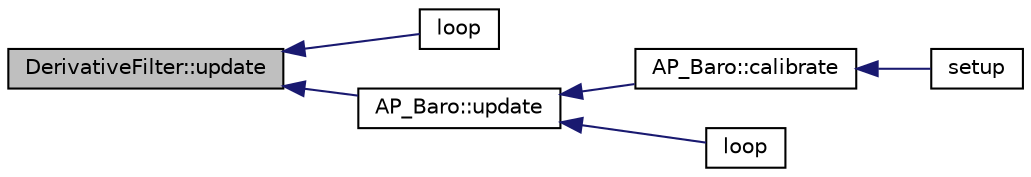 digraph "DerivativeFilter::update"
{
 // INTERACTIVE_SVG=YES
  edge [fontname="Helvetica",fontsize="10",labelfontname="Helvetica",labelfontsize="10"];
  node [fontname="Helvetica",fontsize="10",shape=record];
  rankdir="LR";
  Node1 [label="DerivativeFilter::update",height=0.2,width=0.4,color="black", fillcolor="grey75", style="filled" fontcolor="black"];
  Node1 -> Node2 [dir="back",color="midnightblue",fontsize="10",style="solid",fontname="Helvetica"];
  Node2 [label="loop",height=0.2,width=0.4,color="black", fillcolor="white", style="filled",URL="$Derivative_8pde.html#afe461d27b9c48d5921c00d521181f12f"];
  Node1 -> Node3 [dir="back",color="midnightblue",fontsize="10",style="solid",fontname="Helvetica"];
  Node3 [label="AP_Baro::update",height=0.2,width=0.4,color="black", fillcolor="white", style="filled",URL="$classAP__Baro.html#a51144302ade095d22cafe8fa4928fd29"];
  Node3 -> Node4 [dir="back",color="midnightblue",fontsize="10",style="solid",fontname="Helvetica"];
  Node4 [label="AP_Baro::calibrate",height=0.2,width=0.4,color="black", fillcolor="white", style="filled",URL="$classAP__Baro.html#aead101a2ea48cacf195ea157e8b5c7da"];
  Node4 -> Node5 [dir="back",color="midnightblue",fontsize="10",style="solid",fontname="Helvetica"];
  Node5 [label="setup",height=0.2,width=0.4,color="black", fillcolor="white", style="filled",URL="$BARO__generic_8pde.html#a4fc01d736fe50cf5b977f755b675f11d"];
  Node3 -> Node6 [dir="back",color="midnightblue",fontsize="10",style="solid",fontname="Helvetica"];
  Node6 [label="loop",height=0.2,width=0.4,color="black", fillcolor="white", style="filled",URL="$BARO__generic_8pde.html#afe461d27b9c48d5921c00d521181f12f"];
}
